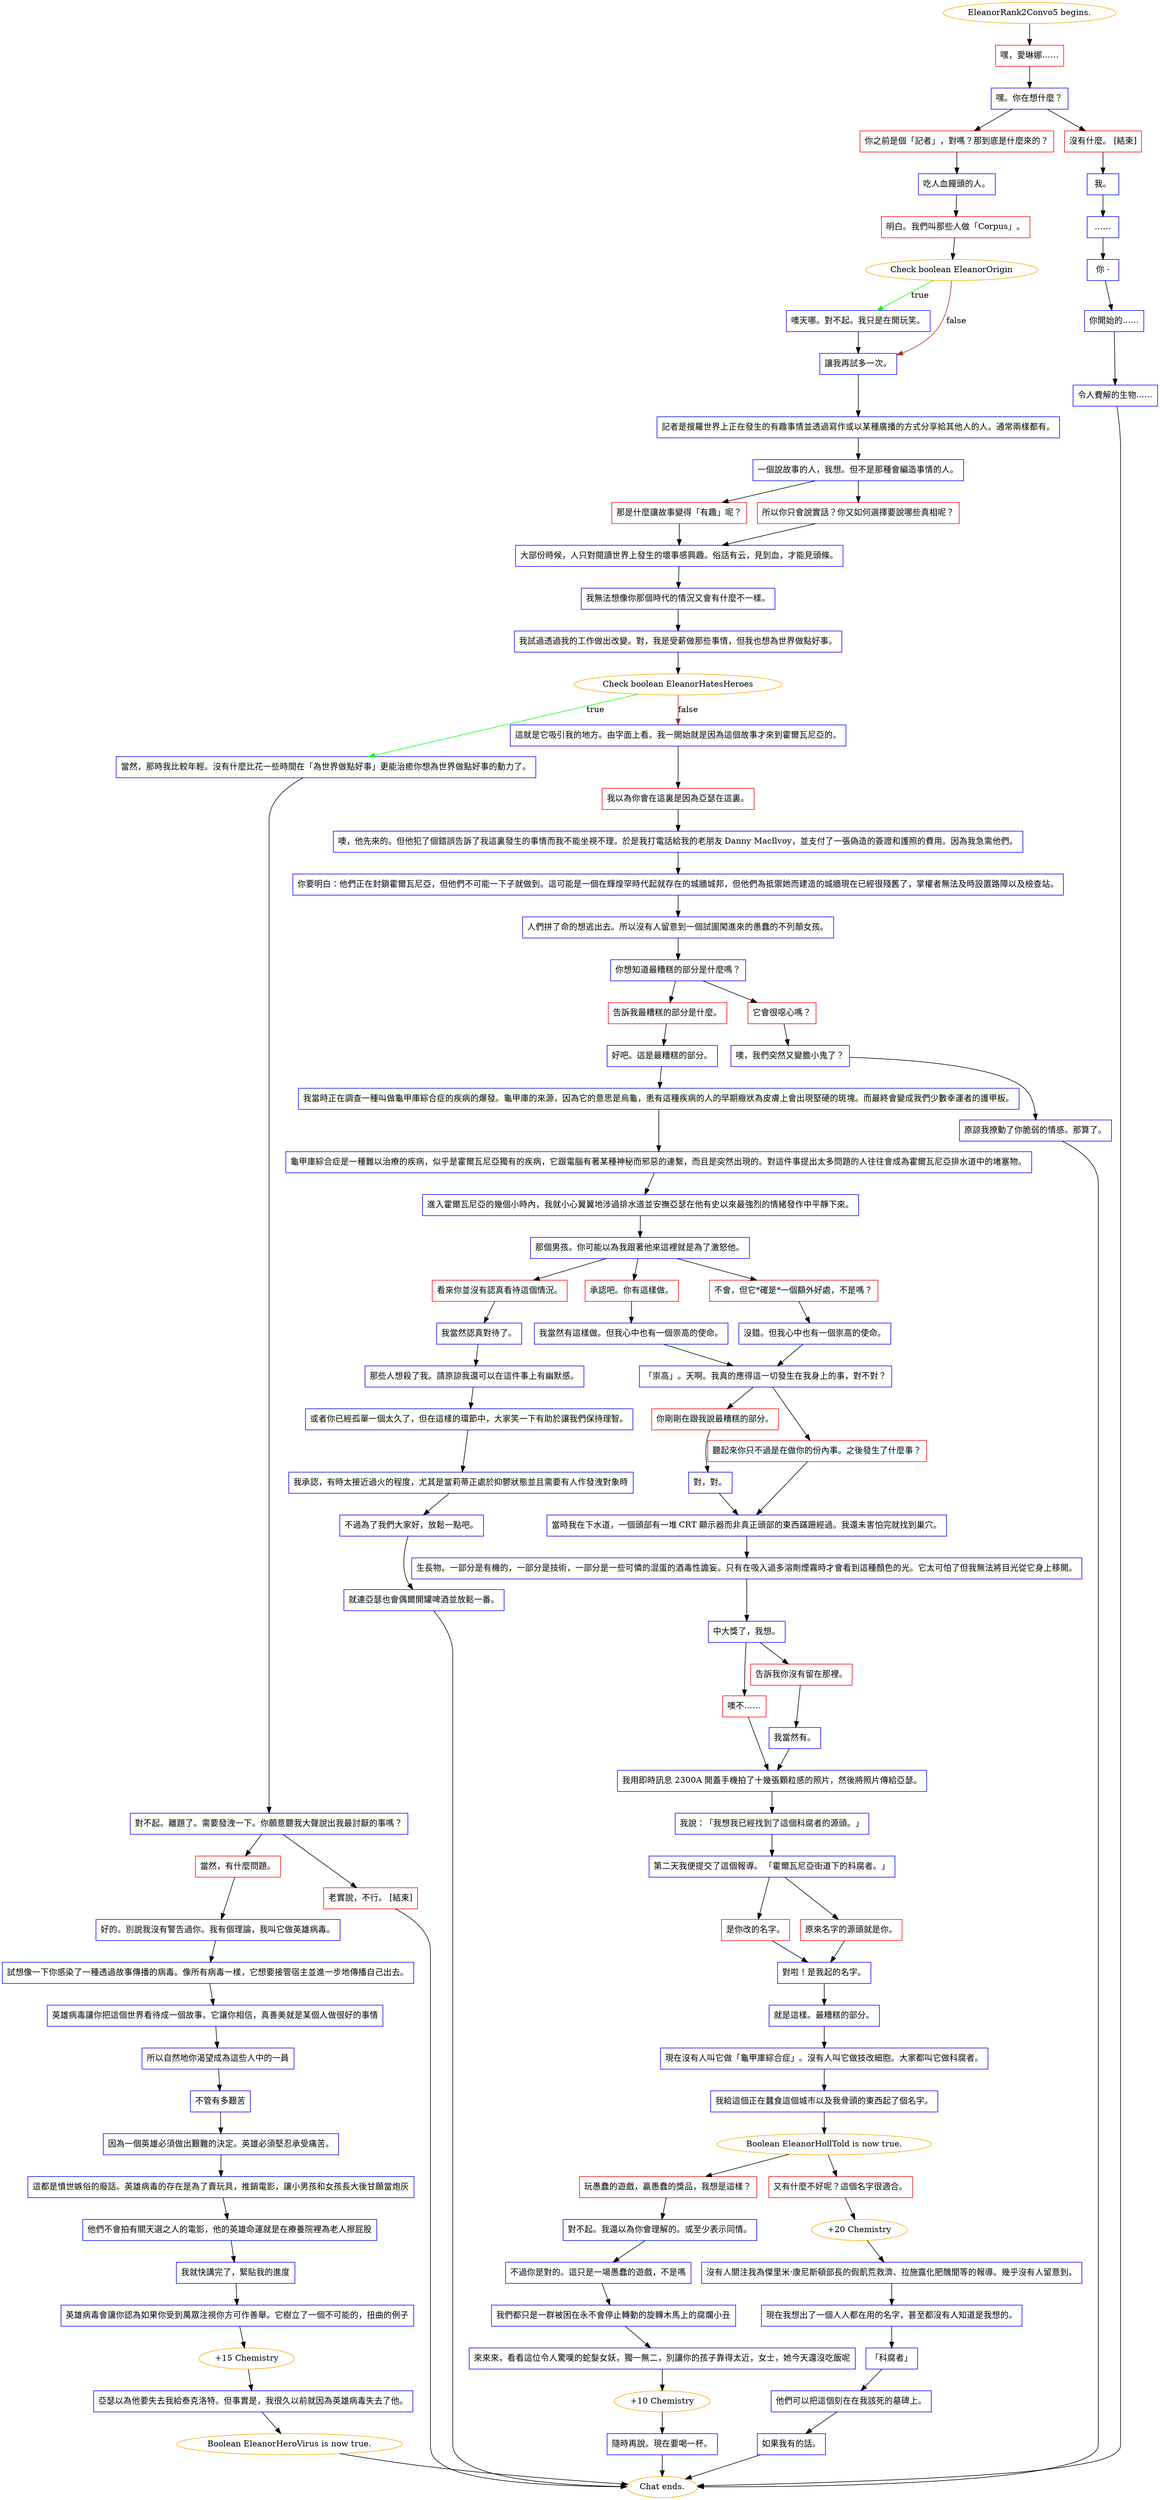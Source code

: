digraph {
	"EleanorRank2Convo5 begins." [color=orange];
		"EleanorRank2Convo5 begins." -> j3706424326;
	j3706424326 [label="嘿，愛琳娜……",shape=box,color=red];
		j3706424326 -> j2864074335;
	j2864074335 [label="嘿。你在想什麼？",shape=box,color=blue];
		j2864074335 -> j2853884056;
		j2864074335 -> j560260515;
	j2853884056 [label="你之前是個「記者」，對嗎？那到底是什麼來的？",shape=box,color=red];
		j2853884056 -> j2467029332;
	j560260515 [label="沒有什麼。 [結束]",shape=box,color=red];
		j560260515 -> j4158937342;
	j2467029332 [label="吃人血饅頭的人。",shape=box,color=blue];
		j2467029332 -> j1715594585;
	j4158937342 [label="我。",shape=box,color=blue];
		j4158937342 -> j3010619866;
	j1715594585 [label="明白。我們叫那些人做「Corpus」。",shape=box,color=red];
		j1715594585 -> j1993293856;
	j3010619866 [label="……",shape=box,color=blue];
		j3010619866 -> j2658122007;
	j1993293856 [label="Check boolean EleanorOrigin",color=orange];
		j1993293856 -> j2234376545 [label=true,color=green];
		j1993293856 -> j3758450696 [label=false,color=brown];
	j2658122007 [label="你 -",shape=box,color=blue];
		j2658122007 -> j2696107232;
	j2234376545 [label="噢天哪。對不起。我只是在開玩笑。",shape=box,color=blue];
		j2234376545 -> j3758450696;
	j3758450696 [label="讓我再試多一次。",shape=box,color=blue];
		j3758450696 -> j2789713212;
	j2696107232 [label="你開始的...…",shape=box,color=blue];
		j2696107232 -> j2673947452;
	j2789713212 [label="記者是搜羅世界上正在發生的有趣事情並透過寫作或以某種廣播的方式分享給其他人的人。通常兩樣都有。",shape=box,color=blue];
		j2789713212 -> j2436567422;
	j2673947452 [label="令人費解的生物...…",shape=box,color=blue];
		j2673947452 -> "Chat ends.";
	j2436567422 [label="一個說故事的人，我想。但不是那種會編造事情的人。",shape=box,color=blue];
		j2436567422 -> j1489618267;
		j2436567422 -> j633578335;
	"Chat ends." [color=orange];
	j1489618267 [label="那是什麼讓故事變得「有趣」呢？",shape=box,color=red];
		j1489618267 -> j2639834192;
	j633578335 [label="所以你只會說實話？你又如何選擇要說哪些真相呢？",shape=box,color=red];
		j633578335 -> j2639834192;
	j2639834192 [label="大部份時候，人只對閱讀世界上發生的壞事感興趣。俗話有云，見到血，才能見頭條。",shape=box,color=blue];
		j2639834192 -> j729569976;
	j729569976 [label="我無法想像你那個時代的情況又會有什麼不一樣。",shape=box,color=blue];
		j729569976 -> j1358323073;
	j1358323073 [label="我試過透過我的工作做出改變。對，我是受薪做那些事情，但我也想為世界做點好事。",shape=box,color=blue];
		j1358323073 -> j1145418019;
	j1145418019 [label="Check boolean EleanorHatesHeroes",color=orange];
		j1145418019 -> j2407669292 [label=true,color=green];
		j1145418019 -> j3021966988 [label=false,color=brown];
	j2407669292 [label="當然，那時我比較年輕。沒有什麼比花一些時間在「為世界做點好事」更能治癒你想為世界做點好事的動力了。",shape=box,color=blue];
		j2407669292 -> j1348027868;
	j3021966988 [label="這就是它吸引我的地方。由字面上看。我一開始就是因為這個故事才來到霍爾瓦尼亞的。",shape=box,color=blue];
		j3021966988 -> j643056179;
	j1348027868 [label="對不起。離題了。需要發洩一下。你願意聽我大聲說出我最討厭的事嗎？",shape=box,color=blue];
		j1348027868 -> j3397112982;
		j1348027868 -> j3816376116;
	j643056179 [label="我以為你會在這裏是因為亞瑟在這裏。",shape=box,color=red];
		j643056179 -> j2063386304;
	j3397112982 [label="當然，有什麼問題。",shape=box,color=red];
		j3397112982 -> j3530746182;
	j3816376116 [label="老實說，不行。 [結束]",shape=box,color=red];
		j3816376116 -> "Chat ends.";
	j2063386304 [label="噢，他先來的。但他犯了個錯誤告訴了我這裏發生的事情而我不能坐視不理。於是我打電話給我的老朋友 Danny MacIlvoy，並支付了一張偽造的簽證和護照的費用。因為我急需他們。",shape=box,color=blue];
		j2063386304 -> j3941639197;
	j3530746182 [label="好的。別說我沒有警告過你。我有個理論，我叫它做英雄病毒。",shape=box,color=blue];
		j3530746182 -> j758050972;
	j3941639197 [label="你要明白：他們正在封鎖霍爾瓦尼亞，但他們不可能一下子就做到。這可能是一個在輝煌罕時代起就存在的城牆城邦，但他們為抵禦她而建造的城牆現在已經很殘舊了，掌權者無法及時設置路障以及檢查站。",shape=box,color=blue];
		j3941639197 -> j2792594288;
	j758050972 [label="試想像一下你感染了一種透過故事傳播的病毒。像所有病毒一樣，它想要接管宿主並進一步地傳播自己出去。",shape=box,color=blue];
		j758050972 -> j3224495195;
	j2792594288 [label="人們拼了命的想逃出去。所以沒有人留意到一個試圖闖進來的愚蠢的不列顛女孩。",shape=box,color=blue];
		j2792594288 -> j870201048;
	j3224495195 [label="英雄病毒讓你把這個世界看待成一個故事。它讓你相信，真善美就是某個人做很好的事情",shape=box,color=blue];
		j3224495195 -> j3462603330;
	j870201048 [label="你想知道最糟糕的部分是什麼嗎？",shape=box,color=blue];
		j870201048 -> j1160672661;
		j870201048 -> j4267677171;
	j3462603330 [label="所以自然地你渴望成為這些人中的一員",shape=box,color=blue];
		j3462603330 -> j2185197732;
	j1160672661 [label="告訴我最糟糕的部分是什麼。",shape=box,color=red];
		j1160672661 -> j2567870435;
	j4267677171 [label="它會很噁心嗎？",shape=box,color=red];
		j4267677171 -> j3504777492;
	j2185197732 [label="不管有多艱苦",shape=box,color=blue];
		j2185197732 -> j1232781787;
	j2567870435 [label="好吧。這是最糟糕的部分。",shape=box,color=blue];
		j2567870435 -> j1040996601;
	j3504777492 [label="噢，我們突然又變膽小鬼了？",shape=box,color=blue];
		j3504777492 -> j3847183106;
	j1232781787 [label="因為一個英雄必須做出艱難的決定。英雄必須堅忍承受痛苦。",shape=box,color=blue];
		j1232781787 -> j2392810394;
	j1040996601 [label="我當時正在調查一種叫做龜甲庫綜合症的疾病的爆發。龜甲庫的來源，因為它的意思是烏龜，患有這種疾病的人的早期癥狀為皮膚上會出現堅硬的斑塊。而最終會變成我們少數幸運者的護甲板。",shape=box,color=blue];
		j1040996601 -> j2048997715;
	j3847183106 [label="原諒我撩動了你脆弱的情感。那算了。",shape=box,color=blue];
		j3847183106 -> "Chat ends.";
	j2392810394 [label="這都是憤世嫉俗的廢話。英雄病毒的存在是為了賣玩具，推銷電影，讓小男孩和女孩長大後甘願當炮灰",shape=box,color=blue];
		j2392810394 -> j1915731160;
	j2048997715 [label="龜甲庫綜合症是一種難以治療的疾病，似乎是霍爾瓦尼亞獨有的疾病，它跟電腦有著某種神秘而邪惡的連繫，而且是突然出現的。對這件事提出太多問題的人往往會成為霍爾瓦尼亞排水道中的堵塞物。",shape=box,color=blue];
		j2048997715 -> j2785095925;
	j1915731160 [label="他們不會拍有關天選之人的電影，他的英雄命運就是在療養院裡為老人擦屁股",shape=box,color=blue];
		j1915731160 -> j787064092;
	j2785095925 [label="進入霍爾瓦尼亞的幾個小時內，我就小心翼翼地涉過排水道並安撫亞瑟在他有史以來最強烈的情緒發作中平靜下來。",shape=box,color=blue];
		j2785095925 -> j2878720086;
	j787064092 [label="我就快講完了，緊貼我的進度",shape=box,color=blue];
		j787064092 -> j1300281041;
	j2878720086 [label="那個男孩。你可能以為我跟著他來這裡就是為了激怒他。",shape=box,color=blue];
		j2878720086 -> j2309367650;
		j2878720086 -> j3878504758;
		j2878720086 -> j2008184005;
	j1300281041 [label="英雄病毒會讓你認為如果你受到萬眾注視你方可作善舉。它樹立了一個不可能的，扭曲的例子",shape=box,color=blue];
		j1300281041 -> j2802820585;
	j2309367650 [label="看來你並沒有認真看待這個情況。",shape=box,color=red];
		j2309367650 -> j357095977;
	j3878504758 [label="承認吧。你有這樣做。",shape=box,color=red];
		j3878504758 -> j3633414773;
	j2008184005 [label="不會，但它*確是*一個額外好處，不是嗎？",shape=box,color=red];
		j2008184005 -> j3970986913;
	j2802820585 [label="+15 Chemistry",color=orange];
		j2802820585 -> j2301854988;
	j357095977 [label="我當然認真對待了。",shape=box,color=blue];
		j357095977 -> j1948132051;
	j3633414773 [label="我當然有這樣做。但我心中也有一個崇高的使命。",shape=box,color=blue];
		j3633414773 -> j839647707;
	j3970986913 [label="沒錯。但我心中也有一個崇高的使命。",shape=box,color=blue];
		j3970986913 -> j839647707;
	j2301854988 [label="亞瑟以為他要失去我給泰克洛特。但事實是，我很久以前就因為英雄病毒失去了他。",shape=box,color=blue];
		j2301854988 -> j4281451608;
	j1948132051 [label="那些人想殺了我。請原諒我還可以在這件事上有幽默感。",shape=box,color=blue];
		j1948132051 -> j4215241295;
	j839647707 [label="「崇高」。天啊。我真的應得這一切發生在我身上的事，對不對？",shape=box,color=blue];
		j839647707 -> j2492558400;
		j839647707 -> j141952;
	j4281451608 [label="Boolean EleanorHeroVirus is now true.",color=orange];
		j4281451608 -> "Chat ends.";
	j4215241295 [label="或者你已經孤單一個太久了，但在這樣的環節中，大家笑一下有助於讓我們保持理智。",shape=box,color=blue];
		j4215241295 -> j2094952035;
	j2492558400 [label="你剛剛在跟我說最糟糕的部分。",shape=box,color=red];
		j2492558400 -> j2281667677;
	j141952 [label="聽起來你只不過是在做你的份內事。之後發生了什麼事？",shape=box,color=red];
		j141952 -> j1579975213;
	j2094952035 [label="我承認，有時太接近過火的程度，尤其是當莉蒂正處於抑鬱狀態並且需要有人作發洩對象時",shape=box,color=blue];
		j2094952035 -> j1034888669;
	j2281667677 [label="對，對。",shape=box,color=blue];
		j2281667677 -> j1579975213;
	j1579975213 [label="當時我在下水道，一個頭部有一堆 CRT 顯示器而非真正頭部的東西蹣跚經過。我還未害怕完就找到巢穴。",shape=box,color=blue];
		j1579975213 -> j3211118280;
	j1034888669 [label="不過為了我們大家好，放鬆一點吧。",shape=box,color=blue];
		j1034888669 -> j790874147;
	j3211118280 [label="生長物。一部分是有機的，一部分是技術，一部分是一些可憐的混蛋的酒毒性譫妄。只有在吸入過多溶劑煙霧時才會看到這種顏色的光。它太可怕了但我無法將目光從它身上移開。",shape=box,color=blue];
		j3211118280 -> j3487906007;
	j790874147 [label="就連亞瑟也會偶爾開罐啤酒並放鬆一番。",shape=box,color=blue];
		j790874147 -> "Chat ends.";
	j3487906007 [label="中大獎了，我想。",shape=box,color=blue];
		j3487906007 -> j2926663658;
		j3487906007 -> j310511293;
	j2926663658 [label="噢不……",shape=box,color=red];
		j2926663658 -> j2431341706;
	j310511293 [label="告訴我你沒有留在那裡。",shape=box,color=red];
		j310511293 -> j4187084879;
	j2431341706 [label="我用即時訊息 2300A 開蓋手機拍了十幾張顆粒感的照片，然後將照片傳給亞瑟。",shape=box,color=blue];
		j2431341706 -> j352221359;
	j4187084879 [label="我當然有。",shape=box,color=blue];
		j4187084879 -> j2431341706;
	j352221359 [label="我說：「我想我已經找到了這個科腐者的源頭。」",shape=box,color=blue];
		j352221359 -> j1835641915;
	j1835641915 [label="第二天我便提交了這個報導。 「霍爾瓦尼亞街道下的科腐者。」",shape=box,color=blue];
		j1835641915 -> j1955135700;
		j1835641915 -> j4294918435;
	j1955135700 [label="是你改的名字。",shape=box,color=red];
		j1955135700 -> j3486839738;
	j4294918435 [label="原來名字的源頭就是你。",shape=box,color=red];
		j4294918435 -> j3486839738;
	j3486839738 [label="對啦！是我起的名字。",shape=box,color=blue];
		j3486839738 -> j1827433143;
	j1827433143 [label="就是這樣。最糟糕的部分。",shape=box,color=blue];
		j1827433143 -> j3048678515;
	j3048678515 [label="現在沒有人叫它做「龜甲庫綜合症」。沒有人叫它做技改細胞。大家都叫它做科腐者。",shape=box,color=blue];
		j3048678515 -> j1977026106;
	j1977026106 [label="我給這個正在蠶食這個城市以及我骨頭的東西起了個名字。",shape=box,color=blue];
		j1977026106 -> j1209291938;
	j1209291938 [label="Boolean EleanorHollTold is now true.",color=orange];
		j1209291938 -> j1692723140;
		j1209291938 -> j2804773998;
	j1692723140 [label="玩愚蠢的遊戲，贏愚蠢的獎品，我想是這樣？",shape=box,color=red];
		j1692723140 -> j829151003;
	j2804773998 [label="又有什麼不好呢？這個名字很適合。",shape=box,color=red];
		j2804773998 -> j3273630630;
	j829151003 [label="對不起。我還以為你會理解的。或至少表示同情。",shape=box,color=blue];
		j829151003 -> j2619725206;
	j3273630630 [label="+20 Chemistry",color=orange];
		j3273630630 -> j4265873514;
	j2619725206 [label="不過你是對的。這只是一場愚蠢的遊戲，不是嗎",shape=box,color=blue];
		j2619725206 -> j3279562732;
	j4265873514 [label="沒有人關注我為傑里米·康尼斯頓部長的假飢荒救濟、拉施露化肥醜聞等的報導。幾乎沒有人留意到。",shape=box,color=blue];
		j4265873514 -> j844924768;
	j3279562732 [label="我們都只是一群被困在永不會停止轉動的旋轉木馬上的腐爛小丑",shape=box,color=blue];
		j3279562732 -> j1223584875;
	j844924768 [label="現在我想出了一個人人都在用的名字，甚至都沒有人知道是我想的。",shape=box,color=blue];
		j844924768 -> j3166624865;
	j1223584875 [label="來來來，看看這位令人驚嘆的蛇髮女妖，獨一無二，別讓你的孩子靠得太近，女士，她今天還沒吃飯呢",shape=box,color=blue];
		j1223584875 -> j1337245487;
	j3166624865 [label="「科腐者」",shape=box,color=blue];
		j3166624865 -> j973394419;
	j1337245487 [label="+10 Chemistry",color=orange];
		j1337245487 -> j3744899344;
	j973394419 [label="他們可以把這個刻在在我該死的墓碑上。",shape=box,color=blue];
		j973394419 -> j958271619;
	j3744899344 [label="隨時再說。現在要喝一杯。",shape=box,color=blue];
		j3744899344 -> "Chat ends.";
	j958271619 [label="如果我有的話。",shape=box,color=blue];
		j958271619 -> "Chat ends.";
}